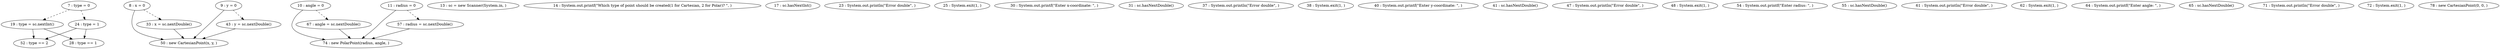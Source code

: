 digraph G {
"7 : type = 0"
"7 : type = 0" -> "19 : type = sc.nextInt()" [style=dashed]
"7 : type = 0" -> "24 : type = 1" [style=dashed]
"8 : x = 0"
"8 : x = 0" -> "50 : new CartesianPoint(x, y, )"
"8 : x = 0" -> "33 : x = sc.nextDouble()" [style=dashed]
"9 : y = 0"
"9 : y = 0" -> "50 : new CartesianPoint(x, y, )"
"9 : y = 0" -> "43 : y = sc.nextDouble()" [style=dashed]
"10 : angle = 0"
"10 : angle = 0" -> "74 : new PolarPoint(radius, angle, )"
"10 : angle = 0" -> "67 : angle = sc.nextDouble()" [style=dashed]
"11 : radius = 0"
"11 : radius = 0" -> "74 : new PolarPoint(radius, angle, )"
"11 : radius = 0" -> "57 : radius = sc.nextDouble()" [style=dashed]
"13 : sc = new Scanner(System.in, )"
"14 : System.out.printf(\"Which type of point should be created(1 for Cartesian, 2 for Polar)? \", )"
"17 : sc.hasNextInt()"
"19 : type = sc.nextInt()"
"19 : type = sc.nextInt()" -> "52 : type == 2"
"19 : type = sc.nextInt()" -> "28 : type == 1"
"23 : System.out.println(\"Error double\", )"
"24 : type = 1"
"24 : type = 1" -> "52 : type == 2"
"24 : type = 1" -> "28 : type == 1"
"25 : System.exit(1, )"
"28 : type == 1"
"30 : System.out.printf(\"Enter x-coordinate: \", )"
"31 : sc.hasNextDouble()"
"33 : x = sc.nextDouble()"
"33 : x = sc.nextDouble()" -> "50 : new CartesianPoint(x, y, )"
"37 : System.out.println(\"Error double\", )"
"38 : System.exit(1, )"
"40 : System.out.printf(\"Enter y-coordinate: \", )"
"41 : sc.hasNextDouble()"
"43 : y = sc.nextDouble()"
"43 : y = sc.nextDouble()" -> "50 : new CartesianPoint(x, y, )"
"47 : System.out.println(\"Error double\", )"
"48 : System.exit(1, )"
"50 : new CartesianPoint(x, y, )"
"52 : type == 2"
"54 : System.out.printf(\"Enter radius: \", )"
"55 : sc.hasNextDouble()"
"57 : radius = sc.nextDouble()"
"57 : radius = sc.nextDouble()" -> "74 : new PolarPoint(radius, angle, )"
"61 : System.out.println(\"Error double\", )"
"62 : System.exit(1, )"
"64 : System.out.printf(\"Enter angle: \", )"
"65 : sc.hasNextDouble()"
"67 : angle = sc.nextDouble()"
"67 : angle = sc.nextDouble()" -> "74 : new PolarPoint(radius, angle, )"
"71 : System.out.println(\"Error double\", )"
"72 : System.exit(1, )"
"74 : new PolarPoint(radius, angle, )"
"78 : new CartesianPoint(0, 0, )"
}
